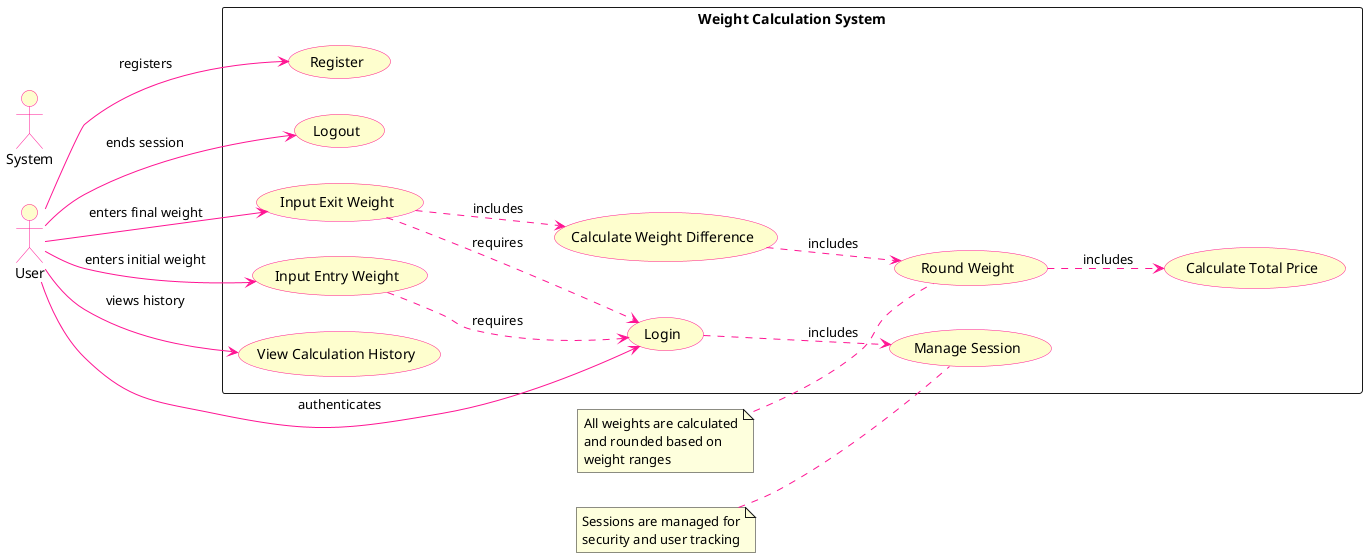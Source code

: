 @startuml

skinparam usecase {
    BackgroundColor #FEFECE
    BorderColor DeepPink
    ArrowColor DeepPink
    ActorBorderColor DeepPink
    ActorFontColor DeepPink
}

skinparam actor {
    BackgroundColor #FEFECE
    BorderColor DeepPink
}

left to right direction

actor "User" as user
actor "System" as system

rectangle "Weight Calculation System" {
    usecase "Login" as UC1
    usecase "Register" as UC2
    usecase "Logout" as UC3
    usecase "Input Entry Weight" as UC4
    usecase "Input Exit Weight" as UC5
    usecase "View Calculation History" as UC6
    usecase "Calculate Weight Difference" as UC7
    usecase "Calculate Total Price" as UC8
    usecase "Manage Session" as UC9
    usecase "Round Weight" as UC10
    
    ' User relationships
    user --> UC1 : authenticates
    user --> UC2 : registers
    user --> UC3 : ends session
    user --> UC4 : enters initial weight
    user --> UC5 : enters final weight
    user --> UC6 : views history

    ' System relationships
    UC5 ..> UC7 : includes
    UC7 ..> UC10 : includes
    UC10 ..> UC8 : includes
    UC1 ..> UC9 : includes
    
    ' Extended relationships
    UC4 ..> UC1 : requires
    UC5 ..> UC1 : requires
}

note "All weights are calculated\nand rounded based on\nweight ranges" as N1
N1 .. UC10

note "Sessions are managed for\nsecurity and user tracking" as N2
N2 .. UC9

@enduml
